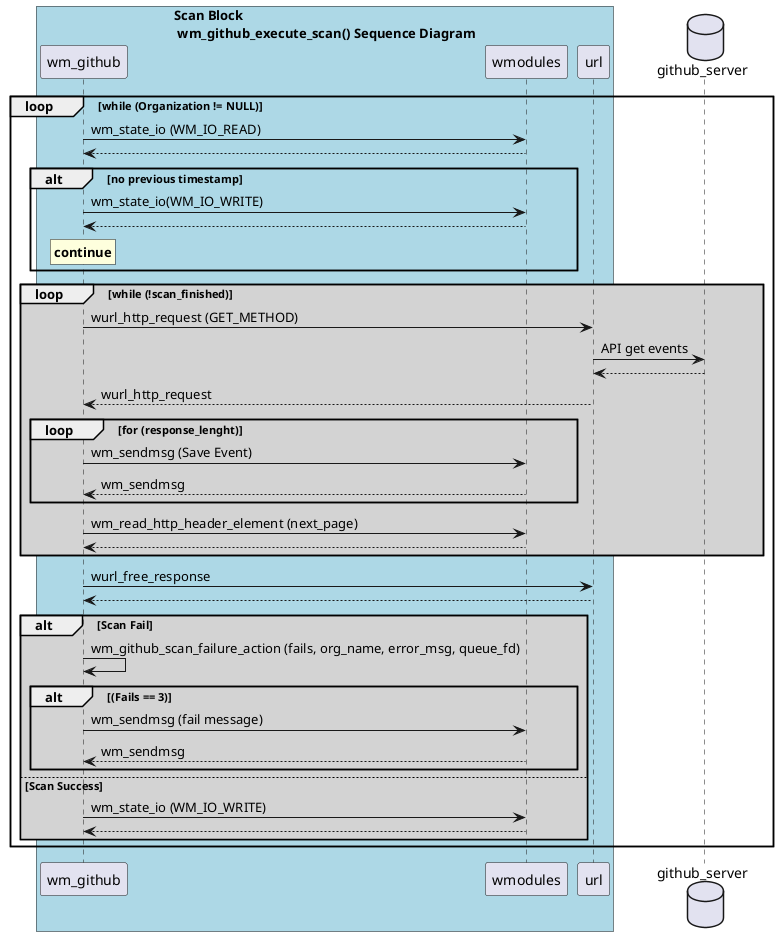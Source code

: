 ' Copyright (C) 2015-2021, Wazuh Inc.
' Created by Wazuh, Inc. <info@wazuh.com>.
' This program is free software; you can redistribute it and/or modify it under the terms of GPLv2
@startuml wm_github

    box "Scan Block \n wm_github_execute_scan() Sequence Diagram" #LightBlue
    participant wm_github
    participant wmodules
    participant url
    end box

    loop while (Organization != NULL)
        wm_github -> wmodules : wm_state_io (WM_IO_READ)
        wm_github <-- wmodules

        alt no previous timestamp
            wm_github -> wmodules : wm_state_io(WM_IO_WRITE)
            wm_github <-- wmodules
            rnote over wm_github: **continue**
        end

        loop #LightGrey while (!scan_finished)

            wm_github -> url : wurl_http_request (GET_METHOD)
            database github_server
            url -> github_server : API get events
            url <-- github_server
            wm_github <-- url : wurl_http_request 
            loop for (response_lenght)
                wm_github -> wmodules : wm_sendmsg (Save Event)
                wm_github <-- wmodules : wm_sendmsg
            end

            wm_github -> wmodules : wm_read_http_header_element (next_page)
            wm_github <-- wmodules
        end
        wm_github -> url : wurl_free_response
        wm_github <-- url

        alt #LightGrey Scan Fail
            wm_github -> wm_github : wm_github_scan_failure_action (fails, org_name, error_msg, queue_fd)
            alt (Fails == 3)
                wm_github -> wmodules : wm_sendmsg (fail message)
                wm_github <-- wmodules : wm_sendmsg
            end
        else Scan Success
            wm_github -> wmodules : wm_state_io (WM_IO_WRITE)
            wm_github <-- wmodules
        end
    end
@enduml
